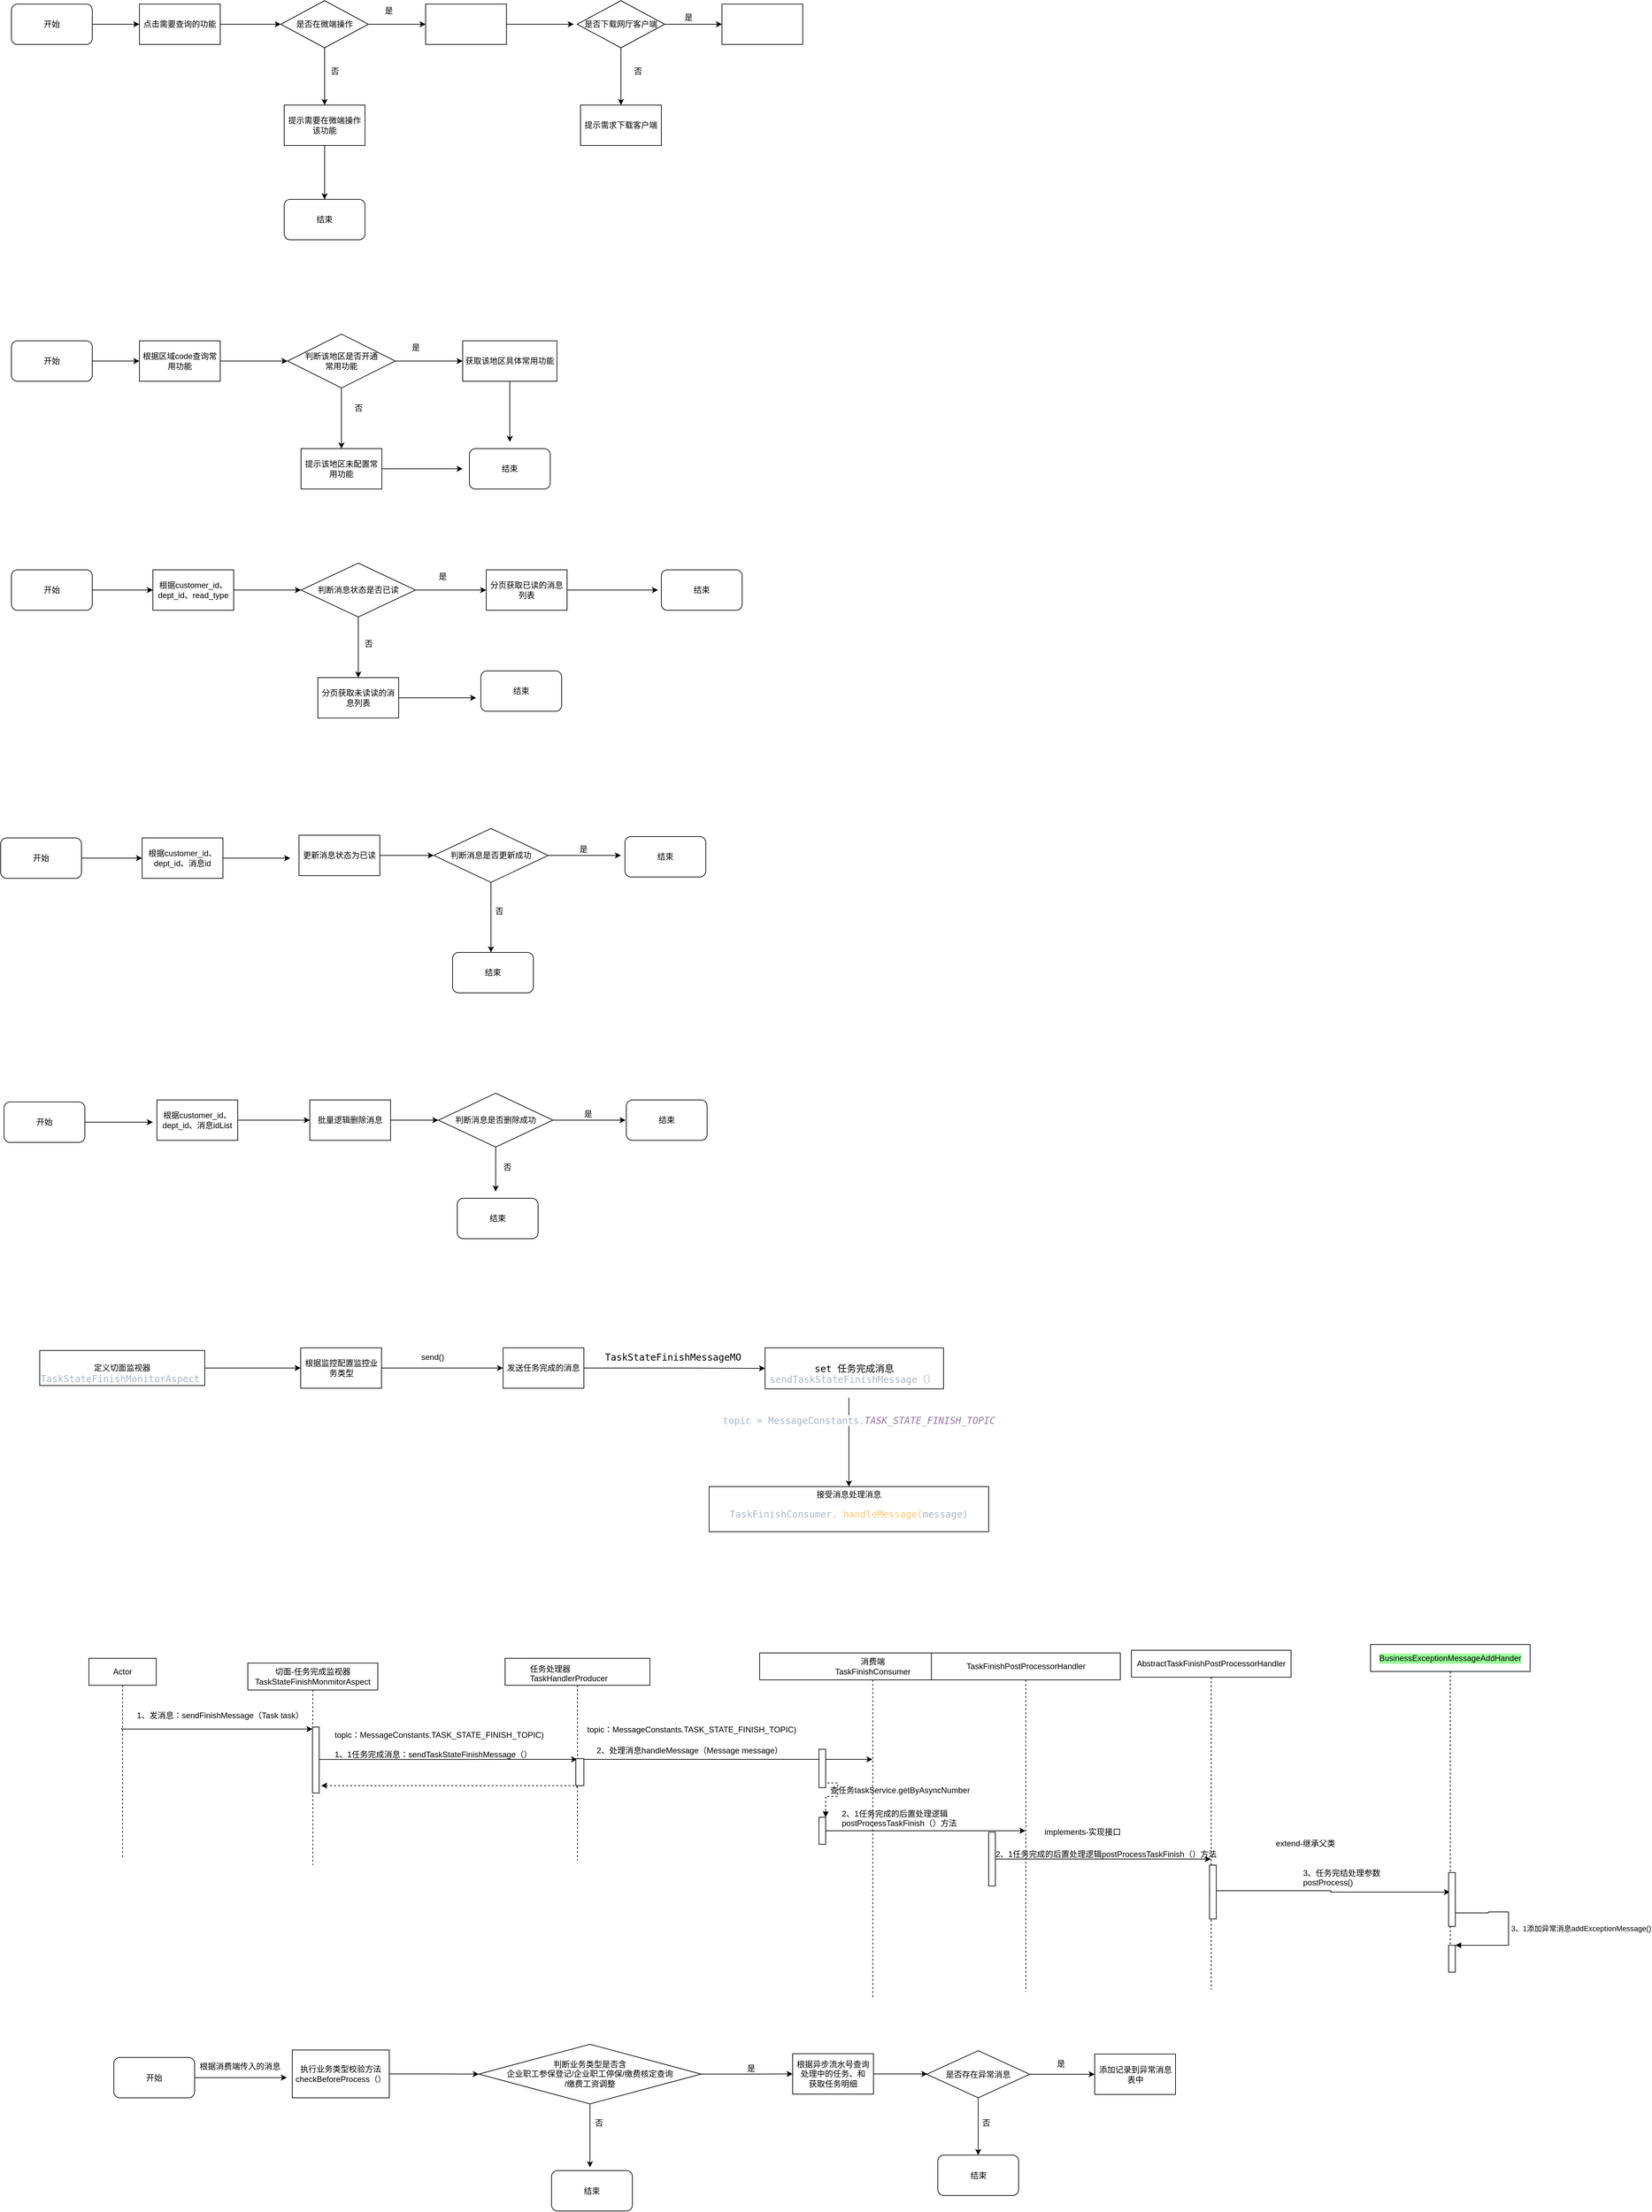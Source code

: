 <mxfile version="17.4.1" type="github">
  <diagram id="C8zfeUm68QXaKlkgzb-8" name="Page-1">
    <mxGraphModel dx="2301" dy="1059" grid="0" gridSize="10" guides="1" tooltips="1" connect="1" arrows="1" fold="1" page="0" pageScale="1" pageWidth="827" pageHeight="1169" math="0" shadow="0">
      <root>
        <mxCell id="0" />
        <mxCell id="1" parent="0" />
        <mxCell id="Xs8UQ6cBIhTteWRhh0SS-10" style="edgeStyle=orthogonalEdgeStyle;rounded=0;orthogonalLoop=1;jettySize=auto;html=1;entryX=0;entryY=0.5;entryDx=0;entryDy=0;" parent="1" source="Xs8UQ6cBIhTteWRhh0SS-1" target="Xs8UQ6cBIhTteWRhh0SS-9" edge="1">
          <mxGeometry relative="1" as="geometry" />
        </mxCell>
        <mxCell id="Xs8UQ6cBIhTteWRhh0SS-1" value="开始" style="rounded=1;whiteSpace=wrap;html=1;" parent="1" vertex="1">
          <mxGeometry x="10" y="200" width="120" height="60" as="geometry" />
        </mxCell>
        <mxCell id="Xs8UQ6cBIhTteWRhh0SS-14" value="" style="edgeStyle=orthogonalEdgeStyle;rounded=0;orthogonalLoop=1;jettySize=auto;html=1;" parent="1" source="Xs8UQ6cBIhTteWRhh0SS-9" target="Xs8UQ6cBIhTteWRhh0SS-11" edge="1">
          <mxGeometry relative="1" as="geometry" />
        </mxCell>
        <mxCell id="Xs8UQ6cBIhTteWRhh0SS-9" value="点击需要查询的功能" style="rounded=0;whiteSpace=wrap;html=1;" parent="1" vertex="1">
          <mxGeometry x="200" y="200" width="120" height="60" as="geometry" />
        </mxCell>
        <mxCell id="Xs8UQ6cBIhTteWRhh0SS-13" value="" style="edgeStyle=orthogonalEdgeStyle;rounded=0;orthogonalLoop=1;jettySize=auto;html=1;" parent="1" source="Xs8UQ6cBIhTteWRhh0SS-11" target="Xs8UQ6cBIhTteWRhh0SS-12" edge="1">
          <mxGeometry relative="1" as="geometry" />
        </mxCell>
        <mxCell id="Xs8UQ6cBIhTteWRhh0SS-16" value="" style="edgeStyle=orthogonalEdgeStyle;rounded=0;orthogonalLoop=1;jettySize=auto;html=1;" parent="1" source="Xs8UQ6cBIhTteWRhh0SS-11" target="Xs8UQ6cBIhTteWRhh0SS-15" edge="1">
          <mxGeometry relative="1" as="geometry" />
        </mxCell>
        <mxCell id="Xs8UQ6cBIhTteWRhh0SS-11" value="是否在微端操作" style="rhombus;whiteSpace=wrap;html=1;" parent="1" vertex="1">
          <mxGeometry x="410" y="195" width="130" height="70" as="geometry" />
        </mxCell>
        <mxCell id="Xs8UQ6cBIhTteWRhh0SS-22" value="" style="edgeStyle=orthogonalEdgeStyle;rounded=0;orthogonalLoop=1;jettySize=auto;html=1;" parent="1" source="Xs8UQ6cBIhTteWRhh0SS-12" edge="1">
          <mxGeometry relative="1" as="geometry">
            <mxPoint x="845" y="230" as="targetPoint" />
          </mxGeometry>
        </mxCell>
        <mxCell id="Xs8UQ6cBIhTteWRhh0SS-12" value="" style="whiteSpace=wrap;html=1;" parent="1" vertex="1">
          <mxGeometry x="625" y="200" width="120" height="60" as="geometry" />
        </mxCell>
        <mxCell id="Xs8UQ6cBIhTteWRhh0SS-20" value="" style="edgeStyle=orthogonalEdgeStyle;rounded=0;orthogonalLoop=1;jettySize=auto;html=1;" parent="1" source="Xs8UQ6cBIhTteWRhh0SS-15" target="Xs8UQ6cBIhTteWRhh0SS-19" edge="1">
          <mxGeometry relative="1" as="geometry" />
        </mxCell>
        <mxCell id="Xs8UQ6cBIhTteWRhh0SS-15" value="提示需要在微端操作该功能" style="whiteSpace=wrap;html=1;" parent="1" vertex="1">
          <mxGeometry x="415" y="350" width="120" height="60" as="geometry" />
        </mxCell>
        <mxCell id="Xs8UQ6cBIhTteWRhh0SS-17" value="否" style="text;html=1;align=center;verticalAlign=middle;resizable=0;points=[];autosize=1;strokeColor=none;fillColor=none;" parent="1" vertex="1">
          <mxGeometry x="475" y="290" width="30" height="20" as="geometry" />
        </mxCell>
        <mxCell id="Xs8UQ6cBIhTteWRhh0SS-18" value="是" style="text;html=1;align=center;verticalAlign=middle;resizable=0;points=[];autosize=1;strokeColor=none;fillColor=none;" parent="1" vertex="1">
          <mxGeometry x="555" y="200" width="30" height="20" as="geometry" />
        </mxCell>
        <mxCell id="Xs8UQ6cBIhTteWRhh0SS-19" value="结束" style="rounded=1;whiteSpace=wrap;html=1;" parent="1" vertex="1">
          <mxGeometry x="415" y="490" width="120" height="60" as="geometry" />
        </mxCell>
        <mxCell id="Xs8UQ6cBIhTteWRhh0SS-25" value="" style="edgeStyle=orthogonalEdgeStyle;rounded=0;orthogonalLoop=1;jettySize=auto;html=1;" parent="1" source="Xs8UQ6cBIhTteWRhh0SS-23" target="Xs8UQ6cBIhTteWRhh0SS-24" edge="1">
          <mxGeometry relative="1" as="geometry" />
        </mxCell>
        <mxCell id="Xs8UQ6cBIhTteWRhh0SS-27" value="" style="edgeStyle=orthogonalEdgeStyle;rounded=0;orthogonalLoop=1;jettySize=auto;html=1;" parent="1" source="Xs8UQ6cBIhTteWRhh0SS-23" target="Xs8UQ6cBIhTteWRhh0SS-26" edge="1">
          <mxGeometry relative="1" as="geometry" />
        </mxCell>
        <mxCell id="Xs8UQ6cBIhTteWRhh0SS-23" value="是否下载网厅客户端" style="rhombus;whiteSpace=wrap;html=1;" parent="1" vertex="1">
          <mxGeometry x="850" y="195" width="130" height="70" as="geometry" />
        </mxCell>
        <mxCell id="Xs8UQ6cBIhTteWRhh0SS-24" value="" style="whiteSpace=wrap;html=1;" parent="1" vertex="1">
          <mxGeometry x="1065" y="200" width="120" height="60" as="geometry" />
        </mxCell>
        <mxCell id="Xs8UQ6cBIhTteWRhh0SS-26" value="提示需求下载客户端" style="whiteSpace=wrap;html=1;" parent="1" vertex="1">
          <mxGeometry x="855" y="350" width="120" height="60" as="geometry" />
        </mxCell>
        <mxCell id="Xs8UQ6cBIhTteWRhh0SS-28" value="否" style="text;html=1;align=center;verticalAlign=middle;resizable=0;points=[];autosize=1;strokeColor=none;fillColor=none;" parent="1" vertex="1">
          <mxGeometry x="925" y="290" width="30" height="20" as="geometry" />
        </mxCell>
        <mxCell id="Xs8UQ6cBIhTteWRhh0SS-29" value="是" style="text;html=1;align=center;verticalAlign=middle;resizable=0;points=[];autosize=1;strokeColor=none;fillColor=none;" parent="1" vertex="1">
          <mxGeometry x="1000" y="210" width="30" height="20" as="geometry" />
        </mxCell>
        <mxCell id="Xs8UQ6cBIhTteWRhh0SS-32" style="edgeStyle=orthogonalEdgeStyle;rounded=0;orthogonalLoop=1;jettySize=auto;html=1;" parent="1" source="Xs8UQ6cBIhTteWRhh0SS-30" target="Xs8UQ6cBIhTteWRhh0SS-31" edge="1">
          <mxGeometry relative="1" as="geometry" />
        </mxCell>
        <mxCell id="Xs8UQ6cBIhTteWRhh0SS-30" value="开始" style="rounded=1;whiteSpace=wrap;html=1;" parent="1" vertex="1">
          <mxGeometry x="10" y="700" width="120" height="60" as="geometry" />
        </mxCell>
        <mxCell id="Xs8UQ6cBIhTteWRhh0SS-34" value="" style="edgeStyle=orthogonalEdgeStyle;rounded=0;orthogonalLoop=1;jettySize=auto;html=1;" parent="1" source="Xs8UQ6cBIhTteWRhh0SS-31" target="Xs8UQ6cBIhTteWRhh0SS-33" edge="1">
          <mxGeometry relative="1" as="geometry" />
        </mxCell>
        <mxCell id="Xs8UQ6cBIhTteWRhh0SS-31" value="根据区域code查询常用功能" style="rounded=0;whiteSpace=wrap;html=1;" parent="1" vertex="1">
          <mxGeometry x="200" y="700" width="120" height="60" as="geometry" />
        </mxCell>
        <mxCell id="Xs8UQ6cBIhTteWRhh0SS-36" value="" style="edgeStyle=orthogonalEdgeStyle;rounded=0;orthogonalLoop=1;jettySize=auto;html=1;" parent="1" source="Xs8UQ6cBIhTteWRhh0SS-33" target="Xs8UQ6cBIhTteWRhh0SS-35" edge="1">
          <mxGeometry relative="1" as="geometry" />
        </mxCell>
        <mxCell id="Xs8UQ6cBIhTteWRhh0SS-38" value="" style="edgeStyle=orthogonalEdgeStyle;rounded=0;orthogonalLoop=1;jettySize=auto;html=1;" parent="1" source="Xs8UQ6cBIhTteWRhh0SS-33" target="Xs8UQ6cBIhTteWRhh0SS-37" edge="1">
          <mxGeometry relative="1" as="geometry" />
        </mxCell>
        <mxCell id="Xs8UQ6cBIhTteWRhh0SS-33" value="判断该地区是否开通&lt;br&gt;常用功能" style="rhombus;whiteSpace=wrap;html=1;rounded=0;" parent="1" vertex="1">
          <mxGeometry x="420" y="690" width="160" height="80" as="geometry" />
        </mxCell>
        <mxCell id="Xs8UQ6cBIhTteWRhh0SS-43" style="edgeStyle=orthogonalEdgeStyle;rounded=0;orthogonalLoop=1;jettySize=auto;html=1;" parent="1" source="Xs8UQ6cBIhTteWRhh0SS-35" edge="1">
          <mxGeometry relative="1" as="geometry">
            <mxPoint x="750" y="850" as="targetPoint" />
          </mxGeometry>
        </mxCell>
        <mxCell id="Xs8UQ6cBIhTteWRhh0SS-35" value="获取该地区具体常用功能" style="whiteSpace=wrap;html=1;rounded=0;" parent="1" vertex="1">
          <mxGeometry x="680" y="700" width="140" height="60" as="geometry" />
        </mxCell>
        <mxCell id="Xs8UQ6cBIhTteWRhh0SS-44" style="edgeStyle=orthogonalEdgeStyle;rounded=0;orthogonalLoop=1;jettySize=auto;html=1;" parent="1" source="Xs8UQ6cBIhTteWRhh0SS-37" edge="1">
          <mxGeometry relative="1" as="geometry">
            <mxPoint x="680" y="890" as="targetPoint" />
          </mxGeometry>
        </mxCell>
        <mxCell id="Xs8UQ6cBIhTteWRhh0SS-37" value="提示该地区未配置常用功能" style="rounded=0;whiteSpace=wrap;html=1;" parent="1" vertex="1">
          <mxGeometry x="440" y="860" width="120" height="60" as="geometry" />
        </mxCell>
        <mxCell id="Xs8UQ6cBIhTteWRhh0SS-39" value="是" style="text;html=1;align=center;verticalAlign=middle;resizable=0;points=[];autosize=1;strokeColor=none;fillColor=none;" parent="1" vertex="1">
          <mxGeometry x="595" y="700" width="30" height="20" as="geometry" />
        </mxCell>
        <mxCell id="Xs8UQ6cBIhTteWRhh0SS-40" value="否" style="text;html=1;align=center;verticalAlign=middle;resizable=0;points=[];autosize=1;strokeColor=none;fillColor=none;" parent="1" vertex="1">
          <mxGeometry x="510" y="790" width="30" height="20" as="geometry" />
        </mxCell>
        <mxCell id="Xs8UQ6cBIhTteWRhh0SS-41" value="结束" style="rounded=1;whiteSpace=wrap;html=1;" parent="1" vertex="1">
          <mxGeometry x="690" y="860" width="120" height="60" as="geometry" />
        </mxCell>
        <mxCell id="TA9cXW273BF9sfZA5clH-3" style="edgeStyle=orthogonalEdgeStyle;rounded=0;orthogonalLoop=1;jettySize=auto;html=1;entryX=0;entryY=0.5;entryDx=0;entryDy=0;" edge="1" parent="1" source="TA9cXW273BF9sfZA5clH-1" target="TA9cXW273BF9sfZA5clH-2">
          <mxGeometry relative="1" as="geometry" />
        </mxCell>
        <mxCell id="TA9cXW273BF9sfZA5clH-1" value="开始" style="rounded=1;whiteSpace=wrap;html=1;" vertex="1" parent="1">
          <mxGeometry x="10" y="1040" width="120" height="60" as="geometry" />
        </mxCell>
        <mxCell id="TA9cXW273BF9sfZA5clH-5" value="" style="edgeStyle=orthogonalEdgeStyle;rounded=0;orthogonalLoop=1;jettySize=auto;html=1;" edge="1" parent="1" source="TA9cXW273BF9sfZA5clH-2" target="TA9cXW273BF9sfZA5clH-4">
          <mxGeometry relative="1" as="geometry" />
        </mxCell>
        <mxCell id="TA9cXW273BF9sfZA5clH-2" value="根据customer_id、dept_id、read_type" style="rounded=0;whiteSpace=wrap;html=1;" vertex="1" parent="1">
          <mxGeometry x="220" y="1040" width="120" height="60" as="geometry" />
        </mxCell>
        <mxCell id="TA9cXW273BF9sfZA5clH-7" value="" style="edgeStyle=orthogonalEdgeStyle;rounded=0;orthogonalLoop=1;jettySize=auto;html=1;" edge="1" parent="1" source="TA9cXW273BF9sfZA5clH-4" target="TA9cXW273BF9sfZA5clH-6">
          <mxGeometry relative="1" as="geometry" />
        </mxCell>
        <mxCell id="TA9cXW273BF9sfZA5clH-9" value="" style="edgeStyle=orthogonalEdgeStyle;rounded=0;orthogonalLoop=1;jettySize=auto;html=1;" edge="1" parent="1" source="TA9cXW273BF9sfZA5clH-4" target="TA9cXW273BF9sfZA5clH-8">
          <mxGeometry relative="1" as="geometry" />
        </mxCell>
        <mxCell id="TA9cXW273BF9sfZA5clH-4" value="判断消息状态是否已读" style="rhombus;whiteSpace=wrap;html=1;rounded=0;" vertex="1" parent="1">
          <mxGeometry x="440" y="1030" width="170" height="80" as="geometry" />
        </mxCell>
        <mxCell id="TA9cXW273BF9sfZA5clH-12" style="edgeStyle=orthogonalEdgeStyle;rounded=0;orthogonalLoop=1;jettySize=auto;html=1;" edge="1" parent="1" source="TA9cXW273BF9sfZA5clH-6">
          <mxGeometry relative="1" as="geometry">
            <mxPoint x="970" y="1070" as="targetPoint" />
          </mxGeometry>
        </mxCell>
        <mxCell id="TA9cXW273BF9sfZA5clH-6" value="分页获取已读的消息列表" style="whiteSpace=wrap;html=1;rounded=0;" vertex="1" parent="1">
          <mxGeometry x="715" y="1040" width="120" height="60" as="geometry" />
        </mxCell>
        <mxCell id="TA9cXW273BF9sfZA5clH-15" style="edgeStyle=orthogonalEdgeStyle;rounded=0;orthogonalLoop=1;jettySize=auto;html=1;" edge="1" parent="1" source="TA9cXW273BF9sfZA5clH-8">
          <mxGeometry relative="1" as="geometry">
            <mxPoint x="700" y="1230" as="targetPoint" />
          </mxGeometry>
        </mxCell>
        <mxCell id="TA9cXW273BF9sfZA5clH-8" value="&lt;span&gt;分页获取未读读的消息列表&lt;/span&gt;" style="whiteSpace=wrap;html=1;rounded=0;" vertex="1" parent="1">
          <mxGeometry x="465" y="1200" width="120" height="60" as="geometry" />
        </mxCell>
        <mxCell id="TA9cXW273BF9sfZA5clH-10" value="是" style="text;html=1;align=center;verticalAlign=middle;resizable=0;points=[];autosize=1;strokeColor=none;fillColor=none;" vertex="1" parent="1">
          <mxGeometry x="635" y="1040" width="30" height="20" as="geometry" />
        </mxCell>
        <mxCell id="TA9cXW273BF9sfZA5clH-11" value="结束" style="rounded=1;whiteSpace=wrap;html=1;" vertex="1" parent="1">
          <mxGeometry x="975" y="1040" width="120" height="60" as="geometry" />
        </mxCell>
        <mxCell id="TA9cXW273BF9sfZA5clH-13" value="否" style="text;html=1;align=center;verticalAlign=middle;resizable=0;points=[];autosize=1;strokeColor=none;fillColor=none;" vertex="1" parent="1">
          <mxGeometry x="525" y="1140" width="30" height="20" as="geometry" />
        </mxCell>
        <mxCell id="TA9cXW273BF9sfZA5clH-14" value="结束" style="rounded=1;whiteSpace=wrap;html=1;" vertex="1" parent="1">
          <mxGeometry x="707" y="1190" width="120" height="60" as="geometry" />
        </mxCell>
        <mxCell id="TA9cXW273BF9sfZA5clH-16" style="edgeStyle=orthogonalEdgeStyle;rounded=0;orthogonalLoop=1;jettySize=auto;html=1;entryX=0;entryY=0.5;entryDx=0;entryDy=0;" edge="1" parent="1" source="TA9cXW273BF9sfZA5clH-17" target="TA9cXW273BF9sfZA5clH-19">
          <mxGeometry relative="1" as="geometry" />
        </mxCell>
        <mxCell id="TA9cXW273BF9sfZA5clH-17" value="开始" style="rounded=1;whiteSpace=wrap;html=1;" vertex="1" parent="1">
          <mxGeometry x="-6" y="1438" width="120" height="60" as="geometry" />
        </mxCell>
        <mxCell id="TA9cXW273BF9sfZA5clH-18" value="" style="edgeStyle=orthogonalEdgeStyle;rounded=0;orthogonalLoop=1;jettySize=auto;html=1;" edge="1" parent="1" source="TA9cXW273BF9sfZA5clH-19">
          <mxGeometry relative="1" as="geometry">
            <mxPoint x="424" y="1468" as="targetPoint" />
          </mxGeometry>
        </mxCell>
        <mxCell id="TA9cXW273BF9sfZA5clH-19" value="根据customer_id、dept_id、消息id" style="rounded=0;whiteSpace=wrap;html=1;" vertex="1" parent="1">
          <mxGeometry x="204" y="1438" width="120" height="60" as="geometry" />
        </mxCell>
        <mxCell id="TA9cXW273BF9sfZA5clH-39" style="edgeStyle=orthogonalEdgeStyle;rounded=0;orthogonalLoop=1;jettySize=auto;html=1;" edge="1" parent="1" source="TA9cXW273BF9sfZA5clH-21">
          <mxGeometry relative="1" as="geometry">
            <mxPoint x="915" y="1464" as="targetPoint" />
          </mxGeometry>
        </mxCell>
        <mxCell id="TA9cXW273BF9sfZA5clH-41" style="edgeStyle=orthogonalEdgeStyle;rounded=0;orthogonalLoop=1;jettySize=auto;html=1;" edge="1" parent="1">
          <mxGeometry relative="1" as="geometry">
            <mxPoint x="729" y="1963" as="targetPoint" />
            <mxPoint x="729" y="1897" as="sourcePoint" />
          </mxGeometry>
        </mxCell>
        <mxCell id="TA9cXW273BF9sfZA5clH-52" style="edgeStyle=orthogonalEdgeStyle;rounded=0;orthogonalLoop=1;jettySize=auto;html=1;" edge="1" parent="1" source="TA9cXW273BF9sfZA5clH-21">
          <mxGeometry relative="1" as="geometry">
            <mxPoint x="722" y="1608" as="targetPoint" />
          </mxGeometry>
        </mxCell>
        <mxCell id="TA9cXW273BF9sfZA5clH-21" value="判断消息是否更新成功" style="rhombus;whiteSpace=wrap;html=1;rounded=0;" vertex="1" parent="1">
          <mxGeometry x="637" y="1424" width="170" height="80" as="geometry" />
        </mxCell>
        <mxCell id="TA9cXW273BF9sfZA5clH-40" style="edgeStyle=orthogonalEdgeStyle;rounded=0;orthogonalLoop=1;jettySize=auto;html=1;" edge="1" parent="1" source="TA9cXW273BF9sfZA5clH-22" target="TA9cXW273BF9sfZA5clH-21">
          <mxGeometry relative="1" as="geometry" />
        </mxCell>
        <mxCell id="TA9cXW273BF9sfZA5clH-22" value="更新消息状态为已读" style="whiteSpace=wrap;html=1;rounded=0;" vertex="1" parent="1">
          <mxGeometry x="437" y="1434" width="120" height="60" as="geometry" />
        </mxCell>
        <mxCell id="TA9cXW273BF9sfZA5clH-24" value="是" style="text;html=1;align=center;verticalAlign=middle;resizable=0;points=[];autosize=1;strokeColor=none;fillColor=none;" vertex="1" parent="1">
          <mxGeometry x="848" y="1446" width="22" height="18" as="geometry" />
        </mxCell>
        <mxCell id="TA9cXW273BF9sfZA5clH-27" value="结束" style="rounded=1;whiteSpace=wrap;html=1;" vertex="1" parent="1">
          <mxGeometry x="921" y="1436" width="120" height="60" as="geometry" />
        </mxCell>
        <mxCell id="TA9cXW273BF9sfZA5clH-29" value="结束" style="rounded=1;whiteSpace=wrap;html=1;" vertex="1" parent="1">
          <mxGeometry x="672" y="1973" width="120" height="60" as="geometry" />
        </mxCell>
        <mxCell id="TA9cXW273BF9sfZA5clH-31" value="否" style="text;html=1;align=center;verticalAlign=middle;resizable=0;points=[];autosize=1;strokeColor=none;fillColor=none;" vertex="1" parent="1">
          <mxGeometry x="735" y="1918" width="22" height="18" as="geometry" />
        </mxCell>
        <mxCell id="TA9cXW273BF9sfZA5clH-49" style="edgeStyle=orthogonalEdgeStyle;rounded=0;orthogonalLoop=1;jettySize=auto;html=1;" edge="1" parent="1" source="TA9cXW273BF9sfZA5clH-35">
          <mxGeometry relative="1" as="geometry">
            <mxPoint x="220" y="1860" as="targetPoint" />
          </mxGeometry>
        </mxCell>
        <mxCell id="TA9cXW273BF9sfZA5clH-35" value="开始" style="rounded=1;whiteSpace=wrap;html=1;" vertex="1" parent="1">
          <mxGeometry x="-1" y="1830" width="120" height="60" as="geometry" />
        </mxCell>
        <mxCell id="TA9cXW273BF9sfZA5clH-43" style="edgeStyle=orthogonalEdgeStyle;rounded=0;orthogonalLoop=1;jettySize=auto;html=1;" edge="1" parent="1" source="TA9cXW273BF9sfZA5clH-36">
          <mxGeometry relative="1" as="geometry">
            <mxPoint x="453" y="1857" as="targetPoint" />
          </mxGeometry>
        </mxCell>
        <mxCell id="TA9cXW273BF9sfZA5clH-36" value="根据customer_id、dept_id、消息idList" style="rounded=0;whiteSpace=wrap;html=1;" vertex="1" parent="1">
          <mxGeometry x="226" y="1827" width="120" height="60" as="geometry" />
        </mxCell>
        <mxCell id="TA9cXW273BF9sfZA5clH-48" style="edgeStyle=orthogonalEdgeStyle;rounded=0;orthogonalLoop=1;jettySize=auto;html=1;entryX=0;entryY=0.5;entryDx=0;entryDy=0;" edge="1" parent="1" source="TA9cXW273BF9sfZA5clH-42" target="TA9cXW273BF9sfZA5clH-44">
          <mxGeometry relative="1" as="geometry" />
        </mxCell>
        <mxCell id="TA9cXW273BF9sfZA5clH-42" value="批量逻辑删除消息" style="whiteSpace=wrap;html=1;rounded=0;" vertex="1" parent="1">
          <mxGeometry x="453" y="1827" width="120" height="60" as="geometry" />
        </mxCell>
        <mxCell id="TA9cXW273BF9sfZA5clH-44" value="判断消息是否删除成功" style="rhombus;whiteSpace=wrap;html=1;rounded=0;" vertex="1" parent="1">
          <mxGeometry x="644" y="1817" width="170" height="80" as="geometry" />
        </mxCell>
        <mxCell id="TA9cXW273BF9sfZA5clH-45" style="edgeStyle=orthogonalEdgeStyle;rounded=0;orthogonalLoop=1;jettySize=auto;html=1;" edge="1" parent="1">
          <mxGeometry relative="1" as="geometry">
            <mxPoint x="922" y="1857" as="targetPoint" />
            <mxPoint x="814" y="1857" as="sourcePoint" />
          </mxGeometry>
        </mxCell>
        <mxCell id="TA9cXW273BF9sfZA5clH-46" value="是" style="text;html=1;align=center;verticalAlign=middle;resizable=0;points=[];autosize=1;strokeColor=none;fillColor=none;" vertex="1" parent="1">
          <mxGeometry x="855" y="1839" width="22" height="18" as="geometry" />
        </mxCell>
        <mxCell id="TA9cXW273BF9sfZA5clH-47" value="结束" style="rounded=1;whiteSpace=wrap;html=1;" vertex="1" parent="1">
          <mxGeometry x="923" y="1827" width="120" height="60" as="geometry" />
        </mxCell>
        <mxCell id="TA9cXW273BF9sfZA5clH-50" value="结束" style="rounded=1;whiteSpace=wrap;html=1;" vertex="1" parent="1">
          <mxGeometry x="665" y="1608" width="120" height="60" as="geometry" />
        </mxCell>
        <mxCell id="TA9cXW273BF9sfZA5clH-51" value="否" style="text;html=1;align=center;verticalAlign=middle;resizable=0;points=[];autosize=1;strokeColor=none;fillColor=none;" vertex="1" parent="1">
          <mxGeometry x="723" y="1538" width="22" height="18" as="geometry" />
        </mxCell>
        <mxCell id="TA9cXW273BF9sfZA5clH-62" value="" style="edgeStyle=orthogonalEdgeStyle;rounded=0;orthogonalLoop=1;jettySize=auto;html=1;" edge="1" parent="1" source="TA9cXW273BF9sfZA5clH-58" target="TA9cXW273BF9sfZA5clH-61">
          <mxGeometry relative="1" as="geometry" />
        </mxCell>
        <mxCell id="TA9cXW273BF9sfZA5clH-58" value="定义切面监视器&lt;br&gt;" style="rounded=0;whiteSpace=wrap;html=1;gradientColor=none;" vertex="1" parent="1">
          <mxGeometry x="52" y="2199" width="245" height="52" as="geometry" />
        </mxCell>
        <mxCell id="TA9cXW273BF9sfZA5clH-59" value="&lt;pre style=&quot;color: rgb(169 , 183 , 198) ; font-family: &amp;#34;jetbrains mono&amp;#34; , monospace ; font-size: 10.5pt&quot;&gt;&lt;pre style=&quot;font-family: &amp;#34;jetbrains mono&amp;#34; , monospace ; font-size: 10.5pt&quot;&gt;TaskStateFinishMonitorAspect&lt;/pre&gt;&lt;/pre&gt;" style="text;html=1;align=center;verticalAlign=middle;resizable=0;points=[];autosize=1;strokeColor=none;fillColor=none;" vertex="1" parent="1">
          <mxGeometry x="48" y="2218" width="245" height="46" as="geometry" />
        </mxCell>
        <mxCell id="TA9cXW273BF9sfZA5clH-65" value="" style="edgeStyle=orthogonalEdgeStyle;rounded=0;orthogonalLoop=1;jettySize=auto;html=1;" edge="1" parent="1" source="TA9cXW273BF9sfZA5clH-61" target="TA9cXW273BF9sfZA5clH-64">
          <mxGeometry relative="1" as="geometry" />
        </mxCell>
        <mxCell id="TA9cXW273BF9sfZA5clH-61" value="根据监控配置监控业务类型" style="whiteSpace=wrap;html=1;rounded=0;gradientColor=none;" vertex="1" parent="1">
          <mxGeometry x="439.5" y="2195" width="120" height="60" as="geometry" />
        </mxCell>
        <mxCell id="TA9cXW273BF9sfZA5clH-68" value="" style="edgeStyle=orthogonalEdgeStyle;rounded=0;orthogonalLoop=1;jettySize=auto;html=1;" edge="1" parent="1" source="TA9cXW273BF9sfZA5clH-64" target="TA9cXW273BF9sfZA5clH-67">
          <mxGeometry relative="1" as="geometry" />
        </mxCell>
        <mxCell id="TA9cXW273BF9sfZA5clH-64" value="发送任务完成的消息" style="whiteSpace=wrap;html=1;rounded=0;gradientColor=none;" vertex="1" parent="1">
          <mxGeometry x="740" y="2195" width="120" height="60" as="geometry" />
        </mxCell>
        <mxCell id="TA9cXW273BF9sfZA5clH-66" value="send()" style="text;html=1;align=center;verticalAlign=middle;resizable=0;points=[];autosize=1;strokeColor=none;fillColor=none;" vertex="1" parent="1">
          <mxGeometry x="613" y="2200" width="44" height="18" as="geometry" />
        </mxCell>
        <mxCell id="TA9cXW273BF9sfZA5clH-67" value="&lt;pre style=&quot;color: rgb(0 , 0 , 0) ; font-style: normal ; font-weight: 400 ; letter-spacing: normal ; text-align: left ; text-indent: 0px ; text-transform: none ; word-spacing: 0px ; font-family: &amp;#34;jetbrains mono&amp;#34; , monospace ; font-size: 10.5pt&quot;&gt;set 任务完成消息&lt;/pre&gt;" style="whiteSpace=wrap;html=1;rounded=0;gradientColor=none;" vertex="1" parent="1">
          <mxGeometry x="1129" y="2195" width="265" height="61" as="geometry" />
        </mxCell>
        <mxCell id="TA9cXW273BF9sfZA5clH-69" value="&lt;pre style=&quot;background-color: #2b2b2b ; color: #a9b7c6 ; font-family: &amp;#34;jetbrains mono&amp;#34; , monospace ; font-size: 10.5pt&quot;&gt;&lt;pre style=&quot;color: rgb(0 , 0 , 0) ; background-color: rgb(255 , 255 , 255) ; text-align: left ; font-family: &amp;#34;jetbrains mono&amp;#34; , monospace ; font-size: 10.5pt&quot;&gt;TaskStateFinishMessageMO&lt;/pre&gt;&lt;/pre&gt;" style="text;html=1;align=center;verticalAlign=middle;resizable=0;points=[];autosize=1;strokeColor=none;fillColor=none;" vertex="1" parent="1">
          <mxGeometry x="886" y="2186" width="212" height="46" as="geometry" />
        </mxCell>
        <mxCell id="TA9cXW273BF9sfZA5clH-71" value="&lt;pre style=&quot;font-family: &amp;#34;jetbrains mono&amp;#34; , monospace ; font-size: 10.5pt&quot;&gt;&lt;pre style=&quot;font-family: &amp;#34;jetbrains mono&amp;#34; , monospace ; font-size: 10.5pt&quot;&gt;&lt;br&gt;&lt;/pre&gt;&lt;/pre&gt;" style="text;whiteSpace=wrap;html=1;labelBackgroundColor=default;" vertex="1" parent="1">
          <mxGeometry x="980.5" y="1992.5" width="222" height="56" as="geometry" />
        </mxCell>
        <mxCell id="TA9cXW273BF9sfZA5clH-74" value="" style="edgeStyle=orthogonalEdgeStyle;rounded=0;orthogonalLoop=1;jettySize=auto;html=1;fontColor=#000000;" edge="1" parent="1" source="TA9cXW273BF9sfZA5clH-72" target="TA9cXW273BF9sfZA5clH-73">
          <mxGeometry relative="1" as="geometry" />
        </mxCell>
        <mxCell id="TA9cXW273BF9sfZA5clH-72" value="&lt;pre style=&quot;color: rgb(169 , 183 , 198) ; font-family: &amp;#34;jetbrains mono&amp;#34; , monospace ; font-size: 10.5pt&quot;&gt;&lt;span style=&quot;background-color: rgb(255 , 255 , 255)&quot;&gt;sendTaskStateFinishMessage（）&lt;/span&gt;&lt;/pre&gt;" style="text;whiteSpace=wrap;html=1;fontColor=#000000;" vertex="1" parent="1">
          <mxGeometry x="1134" y="2213" width="239" height="56" as="geometry" />
        </mxCell>
        <mxCell id="TA9cXW273BF9sfZA5clH-73" value="&lt;span style=&quot;background-color: rgb(255 , 255 , 255)&quot;&gt;接受消息处理消息&lt;br&gt;&lt;/span&gt;&lt;pre style=&quot;color: rgb(169 , 183 , 198) ; font-family: &amp;#34;jetbrains mono&amp;#34; , monospace ; font-size: 10.5pt&quot;&gt;&lt;span style=&quot;background-color: rgb(255 , 255 , 255)&quot;&gt;TaskFinishConsumer. &lt;span style=&quot;font-family: &amp;#34;jetbrains mono&amp;#34; , monospace ; font-size: 10.5pt ; color: rgb(255 , 198 , 109)&quot;&gt;handleMessage(&lt;/span&gt;message)&lt;/span&gt;&lt;/pre&gt;" style="whiteSpace=wrap;html=1;labelBackgroundColor=#FFFFFF;fontColor=#000000;gradientColor=none;" vertex="1" parent="1">
          <mxGeometry x="1046" y="2401" width="415" height="67" as="geometry" />
        </mxCell>
        <mxCell id="TA9cXW273BF9sfZA5clH-75" value="&lt;pre style=&quot;color: rgb(169 , 183 , 198) ; font-family: &amp;#34;jetbrains mono&amp;#34; , monospace ; font-size: 10.5pt&quot;&gt;&lt;span style=&quot;background-color: rgb(255 , 255 , 255)&quot;&gt;topic = MessageConstants.&lt;span style=&quot;color: rgb(152 , 118 , 170) ; font-style: italic&quot;&gt;TASK_STATE_FINISH_TOPIC&lt;/span&gt;&lt;/span&gt;&lt;/pre&gt;" style="text;html=1;align=center;verticalAlign=middle;resizable=0;points=[];autosize=1;strokeColor=none;fillColor=none;fontColor=#000000;" vertex="1" parent="1">
          <mxGeometry x="1061" y="2280" width="414" height="46" as="geometry" />
        </mxCell>
        <mxCell id="TA9cXW273BF9sfZA5clH-89" style="edgeStyle=orthogonalEdgeStyle;rounded=0;orthogonalLoop=1;jettySize=auto;html=1;fontColor=#000000;exitX=0.523;exitY=0.477;exitDx=0;exitDy=0;exitPerimeter=0;" edge="1" parent="1" source="TA9cXW273BF9sfZA5clH-81" target="TA9cXW273BF9sfZA5clH-86">
          <mxGeometry relative="1" as="geometry" />
        </mxCell>
        <mxCell id="TA9cXW273BF9sfZA5clH-81" value="切面-任务完成监视器&lt;br&gt;TaskStateFinishMonmitorAspect" style="shape=umlLifeline;perimeter=lifelinePerimeter;whiteSpace=wrap;html=1;container=1;collapsible=0;recursiveResize=0;outlineConnect=0;shadow=0;labelBackgroundColor=#FFFFFF;labelBorderColor=none;fontColor=#000000;gradientColor=none;" vertex="1" parent="1">
          <mxGeometry x="361" y="2663" width="193" height="300" as="geometry" />
        </mxCell>
        <mxCell id="TA9cXW273BF9sfZA5clH-99" value="" style="html=1;points=[];perimeter=orthogonalPerimeter;shadow=0;labelBackgroundColor=#FFFFFF;labelBorderColor=none;fontColor=#000000;gradientColor=none;" vertex="1" parent="TA9cXW273BF9sfZA5clH-81">
          <mxGeometry x="96" y="95" width="10" height="98" as="geometry" />
        </mxCell>
        <mxCell id="TA9cXW273BF9sfZA5clH-106" style="edgeStyle=orthogonalEdgeStyle;rounded=0;orthogonalLoop=1;jettySize=auto;html=1;fontColor=#000000;" edge="1" parent="1" source="TA9cXW273BF9sfZA5clH-86" target="TA9cXW273BF9sfZA5clH-104">
          <mxGeometry relative="1" as="geometry">
            <mxPoint x="1169" y="2806" as="targetPoint" />
            <Array as="points">
              <mxPoint x="1119" y="2806" />
              <mxPoint x="1119" y="2806" />
            </Array>
          </mxGeometry>
        </mxCell>
        <mxCell id="TA9cXW273BF9sfZA5clH-86" value="&lt;span style=&quot;color: rgba(0 , 0 , 0 , 0) ; font-family: monospace ; font-size: 0px&quot;&gt;%3CmxGraphModel%3E%3Croot%3E%3CmxCell%20id%3D%220%22%2F%3E%3CmxCell%20id%3D%221%22%20parent%3D%220%22%2F%3E%3CmxCell%20id%3D%222%22%20value%3D%22%E5%88%87%E9%9D%A2-%E4%BB%BB%E5%8A%A1%E5%AE%8C%E6%88%90%E7%9B%91%E8%A7%86%E5%99%A8%26lt%3Bbr%26gt%3BTaskStateFinishMonmitorAspect%22%20style%3D%22shape%3DumlLifeline%3Bperimeter%3DlifelinePerimeter%3BwhiteSpace%3Dwrap%3Bhtml%3D1%3Bcontainer%3D1%3Bcollapsible%3D0%3BrecursiveResize%3D0%3BoutlineConnect%3D0%3Bshadow%3D0%3BlabelBackgroundColor%3D%23FFFFFF%3BlabelBorderColor%3Dnone%3BfontColor%3D%23000000%3BgradientColor%3Dnone%3B%22%20vertex%3D%221%22%20parent%3D%221%22%3E%3CmxGeometry%20x%3D%22361%22%20y%3D%222663%22%20width%3D%22193%22%20height%3D%22300%22%20as%3D%22geometry%22%2F%3E%3C%2FmxCell%3E%3C%2Froot%3E%3C%2FmxGraphModel%3E&lt;/span&gt;" style="shape=umlLifeline;perimeter=lifelinePerimeter;whiteSpace=wrap;html=1;container=1;collapsible=0;recursiveResize=0;outlineConnect=0;shadow=0;labelBackgroundColor=#FFFFFF;labelBorderColor=none;fontColor=#000000;gradientColor=none;" vertex="1" parent="1">
          <mxGeometry x="743" y="2656" width="215" height="300" as="geometry" />
        </mxCell>
        <mxCell id="TA9cXW273BF9sfZA5clH-88" value="任务处理器&#xa;TaskHandlerProducer" style="text;whiteSpace=wrap;fontColor=#000000;" vertex="1" parent="TA9cXW273BF9sfZA5clH-86">
          <mxGeometry x="35" y="2" width="180" height="56" as="geometry" />
        </mxCell>
        <mxCell id="TA9cXW273BF9sfZA5clH-94" value="" style="html=1;points=[];perimeter=orthogonalPerimeter;shadow=0;labelBackgroundColor=#FFFFFF;labelBorderColor=none;fontColor=#000000;gradientColor=none;" vertex="1" parent="TA9cXW273BF9sfZA5clH-86">
          <mxGeometry x="105" y="149" width="12" height="40" as="geometry" />
        </mxCell>
        <mxCell id="TA9cXW273BF9sfZA5clH-90" value="1、发消息：sendFinishMessage（Task task）" style="text;align=center;verticalAlign=middle;resizable=0;points=[];autosize=1;strokeColor=none;fillColor=none;fontColor=#000000;" vertex="1" parent="1">
          <mxGeometry x="191" y="2731" width="258" height="18" as="geometry" />
        </mxCell>
        <mxCell id="TA9cXW273BF9sfZA5clH-98" style="edgeStyle=orthogonalEdgeStyle;rounded=0;orthogonalLoop=1;jettySize=auto;html=1;fontColor=#000000;exitX=0.485;exitY=0.35;exitDx=0;exitDy=0;exitPerimeter=0;" edge="1" parent="1" source="TA9cXW273BF9sfZA5clH-97" target="TA9cXW273BF9sfZA5clH-81">
          <mxGeometry relative="1" as="geometry">
            <Array as="points">
              <mxPoint x="381" y="2761" />
              <mxPoint x="381" y="2761" />
            </Array>
          </mxGeometry>
        </mxCell>
        <mxCell id="TA9cXW273BF9sfZA5clH-97" value="Actor" style="shape=umlLifeline;perimeter=lifelinePerimeter;whiteSpace=wrap;html=1;container=1;collapsible=0;recursiveResize=0;outlineConnect=0;shadow=0;labelBackgroundColor=#FFFFFF;labelBorderColor=none;fontColor=#000000;gradientColor=none;" vertex="1" parent="1">
          <mxGeometry x="125" y="2656" width="100" height="296" as="geometry" />
        </mxCell>
        <mxCell id="TA9cXW273BF9sfZA5clH-101" value="topic：MessageConstants.TASK_STATE_FINISH_TOPIC)&#xa;&#xa;1、1任务完成消息：sendTaskStateFinishMessage（）" style="text;whiteSpace=wrap;fontColor=#000000;" vertex="1" parent="1">
          <mxGeometry x="488" y="2756" width="319" height="77" as="geometry" />
        </mxCell>
        <mxCell id="TA9cXW273BF9sfZA5clH-103" value="" style="edgeStyle=orthogonalEdgeStyle;rounded=0;orthogonalLoop=1;jettySize=auto;html=1;fontColor=#000000;exitX=0.125;exitY=1.063;exitDx=0;exitDy=0;exitPerimeter=0;dashed=1;" edge="1" parent="1" source="TA9cXW273BF9sfZA5clH-94">
          <mxGeometry relative="1" as="geometry">
            <mxPoint x="470" y="2845" as="targetPoint" />
            <Array as="points">
              <mxPoint x="850" y="2845" />
            </Array>
          </mxGeometry>
        </mxCell>
        <mxCell id="TA9cXW273BF9sfZA5clH-104" value="消费端&#xa;TaskFinishConsumer" style="shape=umlLifeline;perimeter=lifelinePerimeter;whiteSpace=wrap;container=1;collapsible=0;recursiveResize=0;outlineConnect=0;shadow=0;labelBackgroundColor=#FFFFFF;labelBorderColor=none;fontColor=#000000;gradientColor=none;" vertex="1" parent="1">
          <mxGeometry x="1121" y="2648" width="336" height="512" as="geometry" />
        </mxCell>
        <mxCell id="TA9cXW273BF9sfZA5clH-115" value="" style="html=1;points=[];perimeter=orthogonalPerimeter;shadow=0;labelBackgroundColor=#FFFFFF;labelBorderColor=none;fontColor=#000000;gradientColor=none;" vertex="1" parent="TA9cXW273BF9sfZA5clH-104">
          <mxGeometry x="88" y="244" width="10" height="40" as="geometry" />
        </mxCell>
        <mxCell id="TA9cXW273BF9sfZA5clH-116" value="" style="edgeStyle=orthogonalEdgeStyle;html=1;align=left;spacingLeft=2;endArrow=block;rounded=0;entryX=1;entryY=0;dashed=1;fontColor=#000000;exitX=1;exitY=0.5;exitDx=0;exitDy=0;exitPerimeter=0;" edge="1" target="TA9cXW273BF9sfZA5clH-115" parent="TA9cXW273BF9sfZA5clH-104" source="TA9cXW273BF9sfZA5clH-117">
          <mxGeometry relative="1" as="geometry">
            <mxPoint x="86" y="193" as="sourcePoint" />
            <Array as="points">
              <mxPoint x="98" y="193" />
              <mxPoint x="116" y="193" />
              <mxPoint x="116" y="213" />
            </Array>
          </mxGeometry>
        </mxCell>
        <mxCell id="TA9cXW273BF9sfZA5clH-117" value="" style="html=1;points=[];perimeter=orthogonalPerimeter;shadow=0;labelBackgroundColor=#FFFFFF;labelBorderColor=none;fontColor=#000000;gradientColor=none;" vertex="1" parent="TA9cXW273BF9sfZA5clH-104">
          <mxGeometry x="88" y="143" width="10" height="57" as="geometry" />
        </mxCell>
        <mxCell id="TA9cXW273BF9sfZA5clH-105" value="&lt;span style=&quot;text-align: left&quot;&gt;TaskFinishPostProcessorHandler&lt;/span&gt;" style="shape=umlLifeline;perimeter=lifelinePerimeter;whiteSpace=wrap;html=1;container=1;collapsible=0;recursiveResize=0;outlineConnect=0;shadow=0;labelBackgroundColor=#FFFFFF;labelBorderColor=none;fontColor=#000000;gradientColor=none;" vertex="1" parent="1">
          <mxGeometry x="1376" y="2648" width="280.5" height="503" as="geometry" />
        </mxCell>
        <mxCell id="TA9cXW273BF9sfZA5clH-130" value="" style="html=1;points=[];perimeter=orthogonalPerimeter;shadow=0;labelBackgroundColor=#FFFFFF;labelBorderColor=none;fontColor=#000000;gradientColor=none;" vertex="1" parent="TA9cXW273BF9sfZA5clH-105">
          <mxGeometry x="85" y="266" width="10" height="80" as="geometry" />
        </mxCell>
        <mxCell id="TA9cXW273BF9sfZA5clH-108" value="&lt;meta charset=&quot;utf-8&quot;&gt;&lt;span style=&quot;color: rgb(0, 0, 0); font-family: helvetica; font-size: 12px; font-style: normal; font-weight: 400; letter-spacing: normal; text-align: left; text-indent: 0px; text-transform: none; word-spacing: 0px; background-color: rgb(255, 255, 255); display: inline; float: none;&quot;&gt;topic：MessageConstants.TASK_STATE_FINISH_TOPIC)&lt;/span&gt;" style="text;whiteSpace=wrap;html=1;fontColor=#000000;" vertex="1" parent="1">
          <mxGeometry x="863" y="2748" width="317" height="61" as="geometry" />
        </mxCell>
        <mxCell id="TA9cXW273BF9sfZA5clH-110" value="2、处理消息handleMessage（Message message）" style="text;whiteSpace=wrap;fontColor=#000000;" vertex="1" parent="1">
          <mxGeometry x="877" y="2779" width="289" height="62" as="geometry" />
        </mxCell>
        <mxCell id="TA9cXW273BF9sfZA5clH-120" value="&lt;span style=&quot;text-align: left&quot;&gt;查任务taskService.getByAsyncNumber&lt;/span&gt;" style="text;html=1;align=center;verticalAlign=middle;resizable=0;points=[];autosize=1;strokeColor=none;fillColor=none;fontColor=#000000;" vertex="1" parent="1">
          <mxGeometry x="1220" y="2843" width="218" height="18" as="geometry" />
        </mxCell>
        <mxCell id="TA9cXW273BF9sfZA5clH-122" value="2、1任务完成的后置处理逻辑postProcessTaskFinish（）方法" style="text;whiteSpace=wrap;fontColor=#000000;html=1;" vertex="1" parent="1">
          <mxGeometry x="1241" y="2873" width="197" height="56" as="geometry" />
        </mxCell>
        <mxCell id="TA9cXW273BF9sfZA5clH-125" style="edgeStyle=orthogonalEdgeStyle;rounded=0;orthogonalLoop=1;jettySize=auto;html=1;fontColor=#000000;exitX=1;exitY=0.638;exitDx=0;exitDy=0;exitPerimeter=0;" edge="1" parent="1" source="TA9cXW273BF9sfZA5clH-115" target="TA9cXW273BF9sfZA5clH-105">
          <mxGeometry relative="1" as="geometry">
            <Array as="points">
              <mxPoint x="1219" y="2912" />
            </Array>
          </mxGeometry>
        </mxCell>
        <mxCell id="TA9cXW273BF9sfZA5clH-137" style="edgeStyle=orthogonalEdgeStyle;rounded=0;orthogonalLoop=1;jettySize=auto;html=1;fontColor=#000000;" edge="1" parent="1" source="TA9cXW273BF9sfZA5clH-126" target="TA9cXW273BF9sfZA5clH-134">
          <mxGeometry relative="1" as="geometry">
            <Array as="points">
              <mxPoint x="1969" y="3001" />
              <mxPoint x="1969" y="3003" />
            </Array>
          </mxGeometry>
        </mxCell>
        <mxCell id="TA9cXW273BF9sfZA5clH-126" value="&lt;span style=&quot;text-align: left&quot;&gt;AbstractTaskFinishPostProcessorHandler&lt;/span&gt;" style="shape=umlLifeline;perimeter=lifelinePerimeter;whiteSpace=wrap;html=1;container=1;collapsible=0;recursiveResize=0;outlineConnect=0;shadow=0;labelBackgroundColor=#FFFFFF;labelBorderColor=none;fontColor=#000000;gradientColor=none;" vertex="1" parent="1">
          <mxGeometry x="1673" y="2644" width="237" height="504" as="geometry" />
        </mxCell>
        <mxCell id="TA9cXW273BF9sfZA5clH-142" value="" style="html=1;points=[];perimeter=orthogonalPerimeter;shadow=0;labelBackgroundColor=#99FF99;labelBorderColor=none;fontColor=#000000;gradientColor=none;" vertex="1" parent="TA9cXW273BF9sfZA5clH-126">
          <mxGeometry x="116" y="319" width="10" height="80" as="geometry" />
        </mxCell>
        <mxCell id="TA9cXW273BF9sfZA5clH-131" style="edgeStyle=orthogonalEdgeStyle;rounded=0;orthogonalLoop=1;jettySize=auto;html=1;fontColor=#000000;" edge="1" parent="1" source="TA9cXW273BF9sfZA5clH-130" target="TA9cXW273BF9sfZA5clH-126">
          <mxGeometry relative="1" as="geometry">
            <Array as="points">
              <mxPoint x="1680" y="2954" />
              <mxPoint x="1680" y="2954" />
            </Array>
          </mxGeometry>
        </mxCell>
        <mxCell id="TA9cXW273BF9sfZA5clH-132" value="implements-实现接口" style="text;whiteSpace=wrap;fontColor=#000000;" vertex="1" parent="1">
          <mxGeometry x="1542" y="2900" width="129" height="63" as="geometry" />
        </mxCell>
        <mxCell id="TA9cXW273BF9sfZA5clH-133" value="&lt;span style=&quot;text-align: left&quot;&gt;2、1任务完成的后置处理逻辑postProcessTaskFinish（）方法&lt;/span&gt;" style="text;html=1;align=center;verticalAlign=middle;resizable=0;points=[];autosize=1;strokeColor=none;fillColor=none;fontColor=#000000;" vertex="1" parent="1">
          <mxGeometry x="1466" y="2938" width="338" height="18" as="geometry" />
        </mxCell>
        <mxCell id="TA9cXW273BF9sfZA5clH-134" value="BusinessExceptionMessageAddHander" style="shape=umlLifeline;perimeter=lifelinePerimeter;whiteSpace=wrap;container=1;collapsible=0;recursiveResize=0;outlineConnect=0;shadow=0;labelBackgroundColor=#99FF99;labelBorderColor=none;fontColor=#000000;gradientColor=none;" vertex="1" parent="1">
          <mxGeometry x="2028" y="2635.5" width="237" height="467.5" as="geometry" />
        </mxCell>
        <mxCell id="TA9cXW273BF9sfZA5clH-143" value="" style="html=1;points=[];perimeter=orthogonalPerimeter;shadow=0;labelBackgroundColor=#99FF99;labelBorderColor=none;fontColor=#000000;gradientColor=none;" vertex="1" parent="TA9cXW273BF9sfZA5clH-134">
          <mxGeometry x="116" y="338.5" width="10" height="80" as="geometry" />
        </mxCell>
        <mxCell id="TA9cXW273BF9sfZA5clH-144" value="" style="html=1;points=[];perimeter=orthogonalPerimeter;shadow=0;labelBackgroundColor=#99FF99;labelBorderColor=none;fontColor=#000000;gradientColor=none;" vertex="1" parent="TA9cXW273BF9sfZA5clH-134">
          <mxGeometry x="116" y="446.5" width="10" height="40" as="geometry" />
        </mxCell>
        <mxCell id="TA9cXW273BF9sfZA5clH-145" value="3、1添加异常消息addExceptionMessage()" style="edgeStyle=orthogonalEdgeStyle;html=1;align=left;spacingLeft=2;endArrow=block;rounded=0;entryX=1;entryY=0;fontColor=#000000;exitX=1;exitY=0.75;exitDx=0;exitDy=0;exitPerimeter=0;" edge="1" target="TA9cXW273BF9sfZA5clH-144" parent="TA9cXW273BF9sfZA5clH-134" source="TA9cXW273BF9sfZA5clH-143">
          <mxGeometry relative="1" as="geometry">
            <mxPoint x="175" y="407.5" as="sourcePoint" />
            <Array as="points">
              <mxPoint x="175" y="399" />
              <mxPoint x="175" y="397" />
              <mxPoint x="205" y="397" />
              <mxPoint x="205" y="447" />
            </Array>
          </mxGeometry>
        </mxCell>
        <mxCell id="TA9cXW273BF9sfZA5clH-138" value="3、任务完结处理参数postProcess()" style="text;whiteSpace=wrap;fontColor=#000000;html=1;" vertex="1" parent="1">
          <mxGeometry x="1925.5" y="2961" width="141.5" height="56" as="geometry" />
        </mxCell>
        <mxCell id="TA9cXW273BF9sfZA5clH-139" value="extend-继承父类" style="text;html=1;align=center;verticalAlign=middle;resizable=0;points=[];autosize=1;strokeColor=none;fillColor=none;fontColor=#000000;" vertex="1" parent="1">
          <mxGeometry x="1882" y="2922" width="98" height="18" as="geometry" />
        </mxCell>
        <mxCell id="TA9cXW273BF9sfZA5clH-164" value="是否存在异常消息" style="rhombus;whiteSpace=wrap;html=1;shadow=0;labelBackgroundColor=none;labelBorderColor=none;fontColor=#000000;gradientColor=none;" vertex="1" parent="1">
          <mxGeometry x="1369" y="3238.5" width="153" height="70" as="geometry" />
        </mxCell>
        <mxCell id="TA9cXW273BF9sfZA5clH-167" value="添加记录到异常消息表中" style="whiteSpace=wrap;html=1;fontColor=#000000;shadow=0;labelBackgroundColor=none;labelBorderColor=none;gradientColor=none;" vertex="1" parent="1">
          <mxGeometry x="1618.5" y="3243.5" width="120" height="60" as="geometry" />
        </mxCell>
        <mxCell id="TA9cXW273BF9sfZA5clH-149" style="edgeStyle=orthogonalEdgeStyle;rounded=0;orthogonalLoop=1;jettySize=auto;html=1;fontColor=#FFFFFF;" edge="1" parent="1" source="TA9cXW273BF9sfZA5clH-147">
          <mxGeometry relative="1" as="geometry">
            <mxPoint x="419" y="3278.5" as="targetPoint" />
          </mxGeometry>
        </mxCell>
        <mxCell id="TA9cXW273BF9sfZA5clH-147" value="开始" style="rounded=1;whiteSpace=wrap;html=1;shadow=0;labelBackgroundColor=none;labelBorderColor=none;fontColor=#000000;gradientColor=none;" vertex="1" parent="1">
          <mxGeometry x="162" y="3248.5" width="120" height="60" as="geometry" />
        </mxCell>
        <mxCell id="TA9cXW273BF9sfZA5clH-151" value="" style="edgeStyle=orthogonalEdgeStyle;rounded=0;orthogonalLoop=1;jettySize=auto;html=1;fontColor=#000000;" edge="1" parent="1" source="TA9cXW273BF9sfZA5clH-148" target="TA9cXW273BF9sfZA5clH-150">
          <mxGeometry relative="1" as="geometry" />
        </mxCell>
        <mxCell id="TA9cXW273BF9sfZA5clH-148" value="执行业务类型校验方法checkBeforeProcess（）" style="rounded=0;whiteSpace=wrap;shadow=0;labelBackgroundColor=none;labelBorderColor=none;fontColor=#000000;gradientColor=none;" vertex="1" parent="1">
          <mxGeometry x="427" y="3237.5" width="144" height="71" as="geometry" />
        </mxCell>
        <mxCell id="TA9cXW273BF9sfZA5clH-156" value="" style="edgeStyle=orthogonalEdgeStyle;rounded=0;orthogonalLoop=1;jettySize=auto;html=1;fontColor=#000000;" edge="1" parent="1" source="TA9cXW273BF9sfZA5clH-150" target="TA9cXW273BF9sfZA5clH-155">
          <mxGeometry relative="1" as="geometry" />
        </mxCell>
        <mxCell id="TA9cXW273BF9sfZA5clH-159" value="" style="edgeStyle=orthogonalEdgeStyle;rounded=0;orthogonalLoop=1;jettySize=auto;html=1;fontColor=#000000;" edge="1" parent="1" source="TA9cXW273BF9sfZA5clH-150">
          <mxGeometry relative="1" as="geometry">
            <mxPoint x="869" y="3411.75" as="targetPoint" />
          </mxGeometry>
        </mxCell>
        <mxCell id="TA9cXW273BF9sfZA5clH-150" value="判断业务类型是否含&lt;br&gt;企业职工参保登记/企业职工停保/缴费核定查询&lt;br&gt;/缴费工资调整" style="rhombus;whiteSpace=wrap;fontColor=#000000;rounded=0;shadow=0;labelBackgroundColor=none;labelBorderColor=none;gradientColor=none;html=1;" vertex="1" parent="1">
          <mxGeometry x="704" y="3229" width="330" height="88.5" as="geometry" />
        </mxCell>
        <mxCell id="TA9cXW273BF9sfZA5clH-152" value="根据消费端传入的消息" style="text;html=1;align=center;verticalAlign=middle;resizable=0;points=[];autosize=1;strokeColor=none;fillColor=none;fontColor=#000000;" vertex="1" parent="1">
          <mxGeometry x="284" y="3252.5" width="130" height="18" as="geometry" />
        </mxCell>
        <mxCell id="TA9cXW273BF9sfZA5clH-163" value="" style="edgeStyle=orthogonalEdgeStyle;rounded=0;orthogonalLoop=1;jettySize=auto;html=1;fontColor=#000000;" edge="1" parent="1" source="TA9cXW273BF9sfZA5clH-155">
          <mxGeometry relative="1" as="geometry">
            <mxPoint x="1370" y="3273" as="targetPoint" />
          </mxGeometry>
        </mxCell>
        <mxCell id="TA9cXW273BF9sfZA5clH-155" value="根据异步流水号查询处理中的任务、和&lt;br&gt;获取任务明细" style="whiteSpace=wrap;fontColor=#000000;rounded=0;shadow=0;labelBackgroundColor=none;labelBorderColor=none;gradientColor=none;html=1;" vertex="1" parent="1">
          <mxGeometry x="1170" y="3243" width="120" height="60" as="geometry" />
        </mxCell>
        <mxCell id="TA9cXW273BF9sfZA5clH-157" value="是" style="text;html=1;align=center;verticalAlign=middle;resizable=0;points=[];autosize=1;strokeColor=none;fillColor=none;fontColor=#000000;" vertex="1" parent="1">
          <mxGeometry x="1097" y="3255.5" width="22" height="18" as="geometry" />
        </mxCell>
        <mxCell id="TA9cXW273BF9sfZA5clH-160" value="否" style="text;html=1;align=center;verticalAlign=middle;resizable=0;points=[];autosize=1;strokeColor=none;fillColor=none;fontColor=#000000;" vertex="1" parent="1">
          <mxGeometry x="871" y="3336.5" width="22" height="18" as="geometry" />
        </mxCell>
        <mxCell id="TA9cXW273BF9sfZA5clH-161" value="结束" style="rounded=1;whiteSpace=wrap;html=1;" vertex="1" parent="1">
          <mxGeometry x="812" y="3416.5" width="120" height="60" as="geometry" />
        </mxCell>
        <mxCell id="TA9cXW273BF9sfZA5clH-165" value="结束" style="rounded=1;whiteSpace=wrap;html=1;fontColor=#000000;shadow=0;labelBackgroundColor=none;labelBorderColor=none;gradientColor=none;" vertex="1" parent="1">
          <mxGeometry x="1385.5" y="3393.5" width="120" height="60" as="geometry" />
        </mxCell>
        <mxCell id="TA9cXW273BF9sfZA5clH-166" value="" style="edgeStyle=orthogonalEdgeStyle;rounded=0;orthogonalLoop=1;jettySize=auto;html=1;fontColor=#000000;" edge="1" parent="1" source="TA9cXW273BF9sfZA5clH-164" target="TA9cXW273BF9sfZA5clH-165">
          <mxGeometry relative="1" as="geometry" />
        </mxCell>
        <mxCell id="TA9cXW273BF9sfZA5clH-168" value="" style="edgeStyle=orthogonalEdgeStyle;rounded=0;orthogonalLoop=1;jettySize=auto;html=1;fontColor=#000000;" edge="1" parent="1" source="TA9cXW273BF9sfZA5clH-164" target="TA9cXW273BF9sfZA5clH-167">
          <mxGeometry relative="1" as="geometry" />
        </mxCell>
        <mxCell id="TA9cXW273BF9sfZA5clH-169" value="是" style="text;html=1;align=center;verticalAlign=middle;resizable=0;points=[];autosize=1;strokeColor=none;fillColor=none;fontColor=#000000;" vertex="1" parent="1">
          <mxGeometry x="1557" y="3249" width="22" height="18" as="geometry" />
        </mxCell>
        <mxCell id="TA9cXW273BF9sfZA5clH-170" value="否" style="text;html=1;align=center;verticalAlign=middle;resizable=0;points=[];autosize=1;strokeColor=none;fillColor=none;fontColor=#000000;" vertex="1" parent="1">
          <mxGeometry x="1446" y="3337" width="22" height="18" as="geometry" />
        </mxCell>
      </root>
    </mxGraphModel>
  </diagram>
</mxfile>
